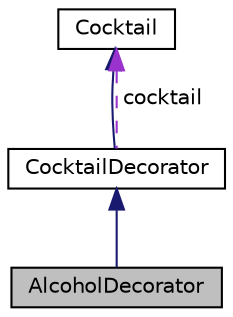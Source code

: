 digraph "AlcoholDecorator"
{
 // LATEX_PDF_SIZE
  edge [fontname="Helvetica",fontsize="10",labelfontname="Helvetica",labelfontsize="10"];
  node [fontname="Helvetica",fontsize="10",shape=record];
  Node1 [label="AlcoholDecorator",height=0.2,width=0.4,color="black", fillcolor="grey75", style="filled", fontcolor="black",tooltip="The AlcoholDecorator class is a concrete decorator that adds an alcohol to a cocktail."];
  Node2 -> Node1 [dir="back",color="midnightblue",fontsize="10",style="solid",fontname="Helvetica"];
  Node2 [label="CocktailDecorator",height=0.2,width=0.4,color="black", fillcolor="white", style="filled",URL="$classCocktailDecorator.html",tooltip="The CocktailDecorator class is an abstract class that serves as a base for all cocktail decorators."];
  Node3 -> Node2 [dir="back",color="midnightblue",fontsize="10",style="solid",fontname="Helvetica"];
  Node3 [label="Cocktail",height=0.2,width=0.4,color="black", fillcolor="white", style="filled",URL="$classCocktail.html",tooltip="The Cocktail class is an abstract base class that defines the interface for all cocktails."];
  Node3 -> Node2 [dir="back",color="darkorchid3",fontsize="10",style="dashed",label=" cocktail" ,fontname="Helvetica"];
}
